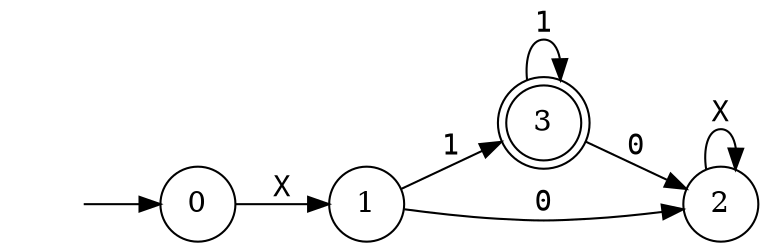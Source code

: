 
digraph MONA_DFA {
 rankdir = LR;
 center = true;
 size = "7.5,10.5";
 edge [fontname = Courier];
 node [height = .5, width = .5];
 node [shape = doublecircle]; 3;
 node [shape = circle]; 0; 1; 2;
 node [shape = box];
 init [shape = plaintext, label = ""];
 init -> 0;
 0 -> 1 [label="X"];
 1 -> 2 [label="0"];
 1 -> 3 [label="1"];
 2 -> 2 [label="X"];
 3 -> 2 [label="0"];
 3 -> 3 [label="1"];
}

